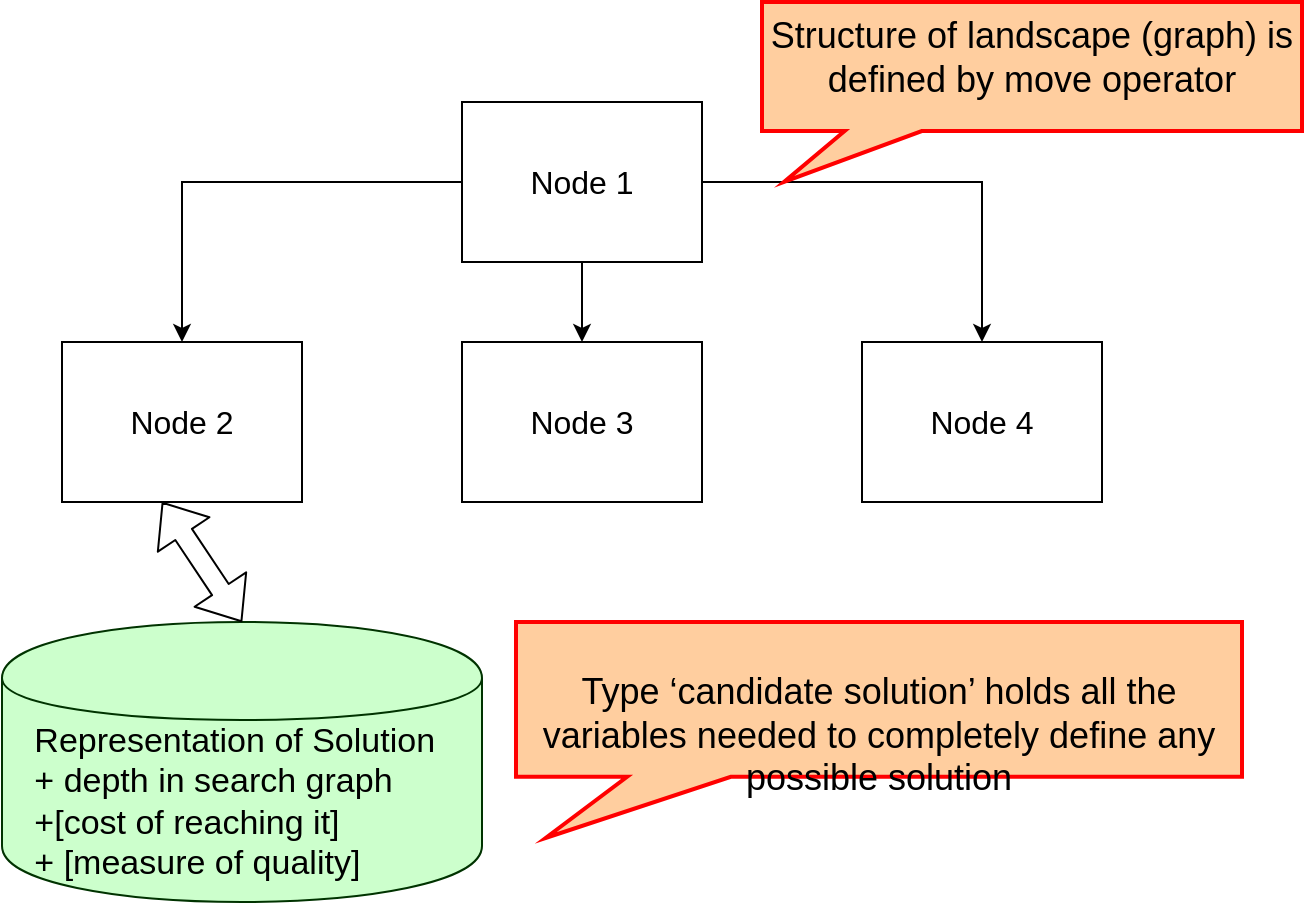 <mxGraphModel dx="1379" dy="944" grid="0" gridSize="10" guides="1" tooltips="1" connect="1" arrows="1" fold="1" page="1" pageScale="1" pageWidth="827" pageHeight="1169" background="#ffffff"><root><mxCell id="0"/><mxCell id="1" parent="0"/><mxCell id="14" value="" style="group" vertex="1" connectable="0" parent="1"><mxGeometry x="90" y="30" width="650" height="450" as="geometry"/></mxCell><mxCell id="2" value="&lt;font style=&quot;font-size: 16px&quot;&gt;Node 1&lt;/font&gt;" style="rounded=0;whiteSpace=wrap;html=1;" vertex="1" parent="14"><mxGeometry x="230" y="50" width="120" height="80" as="geometry"/></mxCell><mxCell id="3" value="&lt;font style=&quot;font-size: 16px&quot;&gt;Node 2&lt;/font&gt;" style="rounded=0;whiteSpace=wrap;html=1;" vertex="1" parent="14"><mxGeometry x="30" y="170" width="120" height="80" as="geometry"/></mxCell><mxCell id="6" style="edgeStyle=orthogonalEdgeStyle;rounded=0;html=1;exitX=0;exitY=0.5;entryX=0.5;entryY=0;jettySize=auto;orthogonalLoop=1;" edge="1" parent="14" source="2" target="3"><mxGeometry relative="1" as="geometry"/></mxCell><mxCell id="4" value="&lt;font style=&quot;font-size: 16px&quot;&gt;Node 3&lt;/font&gt;" style="rounded=0;whiteSpace=wrap;html=1;" vertex="1" parent="14"><mxGeometry x="230" y="170" width="120" height="80" as="geometry"/></mxCell><mxCell id="7" style="edgeStyle=orthogonalEdgeStyle;rounded=0;html=1;exitX=0.5;exitY=1;entryX=0.5;entryY=0;jettySize=auto;orthogonalLoop=1;" edge="1" parent="14" source="2" target="4"><mxGeometry relative="1" as="geometry"/></mxCell><mxCell id="5" value="&lt;font style=&quot;font-size: 16px&quot;&gt;Node 4&lt;/font&gt;" style="rounded=0;whiteSpace=wrap;html=1;" vertex="1" parent="14"><mxGeometry x="430" y="170" width="120" height="80" as="geometry"/></mxCell><mxCell id="8" style="edgeStyle=orthogonalEdgeStyle;rounded=0;html=1;exitX=1;exitY=0.5;entryX=0.5;entryY=0;jettySize=auto;orthogonalLoop=1;" edge="1" parent="14" source="2" target="5"><mxGeometry relative="1" as="geometry"/></mxCell><mxCell id="10" value="&lt;font style=&quot;font-size: 18px&quot;&gt;&lt;font style=&quot;font-size: 18px&quot;&gt;Structure of landscape (graph) is defined by move operato&lt;/font&gt;r&lt;/font&gt;" style="shape=mxgraph.basic.rectangular_callout;whiteSpace=wrap;html=1;fillColor=#FFCE9F;strokeColor=#FF0000;strokeWidth=2;flipV=0;align=center;verticalAlign=top;" vertex="1" parent="14"><mxGeometry x="380" width="270" height="90" as="geometry"/></mxCell><mxCell id="11" value="&lt;font style=&quot;font-size: 17px&quot;&gt;&amp;nbsp; &amp;nbsp;Representation of Solution&lt;/font&gt;&lt;div style=&quot;font-size: 17px&quot;&gt;&lt;font style=&quot;font-size: 17px&quot;&gt;&amp;nbsp; &amp;nbsp;+ depth in search graph&lt;/font&gt;&lt;/div&gt;&lt;div style=&quot;font-size: 17px&quot;&gt;&lt;font style=&quot;font-size: 17px&quot;&gt;&amp;nbsp; &amp;nbsp;+[cost of reaching it]&lt;/font&gt;&lt;/div&gt;&lt;div style=&quot;font-size: 17px&quot;&gt;&lt;font style=&quot;font-size: 17px&quot;&gt;&amp;nbsp; &amp;nbsp;+ [measure of quality]&lt;/font&gt;&lt;/div&gt;" style="shape=cylinder;whiteSpace=wrap;html=1;boundedLbl=1;strokeColor=#003300;fillColor=#CCFFCC;align=left;" vertex="1" parent="14"><mxGeometry y="310" width="240" height="140" as="geometry"/></mxCell><mxCell id="12" value="" style="shape=flexArrow;endArrow=classic;startArrow=classic;html=1;fillColor=#ffffff;" edge="1" parent="14"><mxGeometry width="50" height="50" relative="1" as="geometry"><mxPoint x="120" y="310" as="sourcePoint"/><mxPoint x="80" y="250" as="targetPoint"/></mxGeometry></mxCell><mxCell id="13" value="&lt;p style=&quot;text-align: center ; font-size: 18px&quot;&gt;T&lt;font style=&quot;font-size: 18px&quot;&gt;ype ‘candidate solution’ holds all the variables needed to completely define any possible solution&lt;/font&gt;&lt;/p&gt;" style="shape=mxgraph.basic.rectangular_callout;whiteSpace=wrap;html=1;fillColor=#FFCE9F;strokeColor=#FF0000;strokeWidth=2;flipV=0;align=center;verticalAlign=top;" vertex="1" parent="14"><mxGeometry x="257" y="310" width="363" height="108" as="geometry"/></mxCell></root></mxGraphModel>